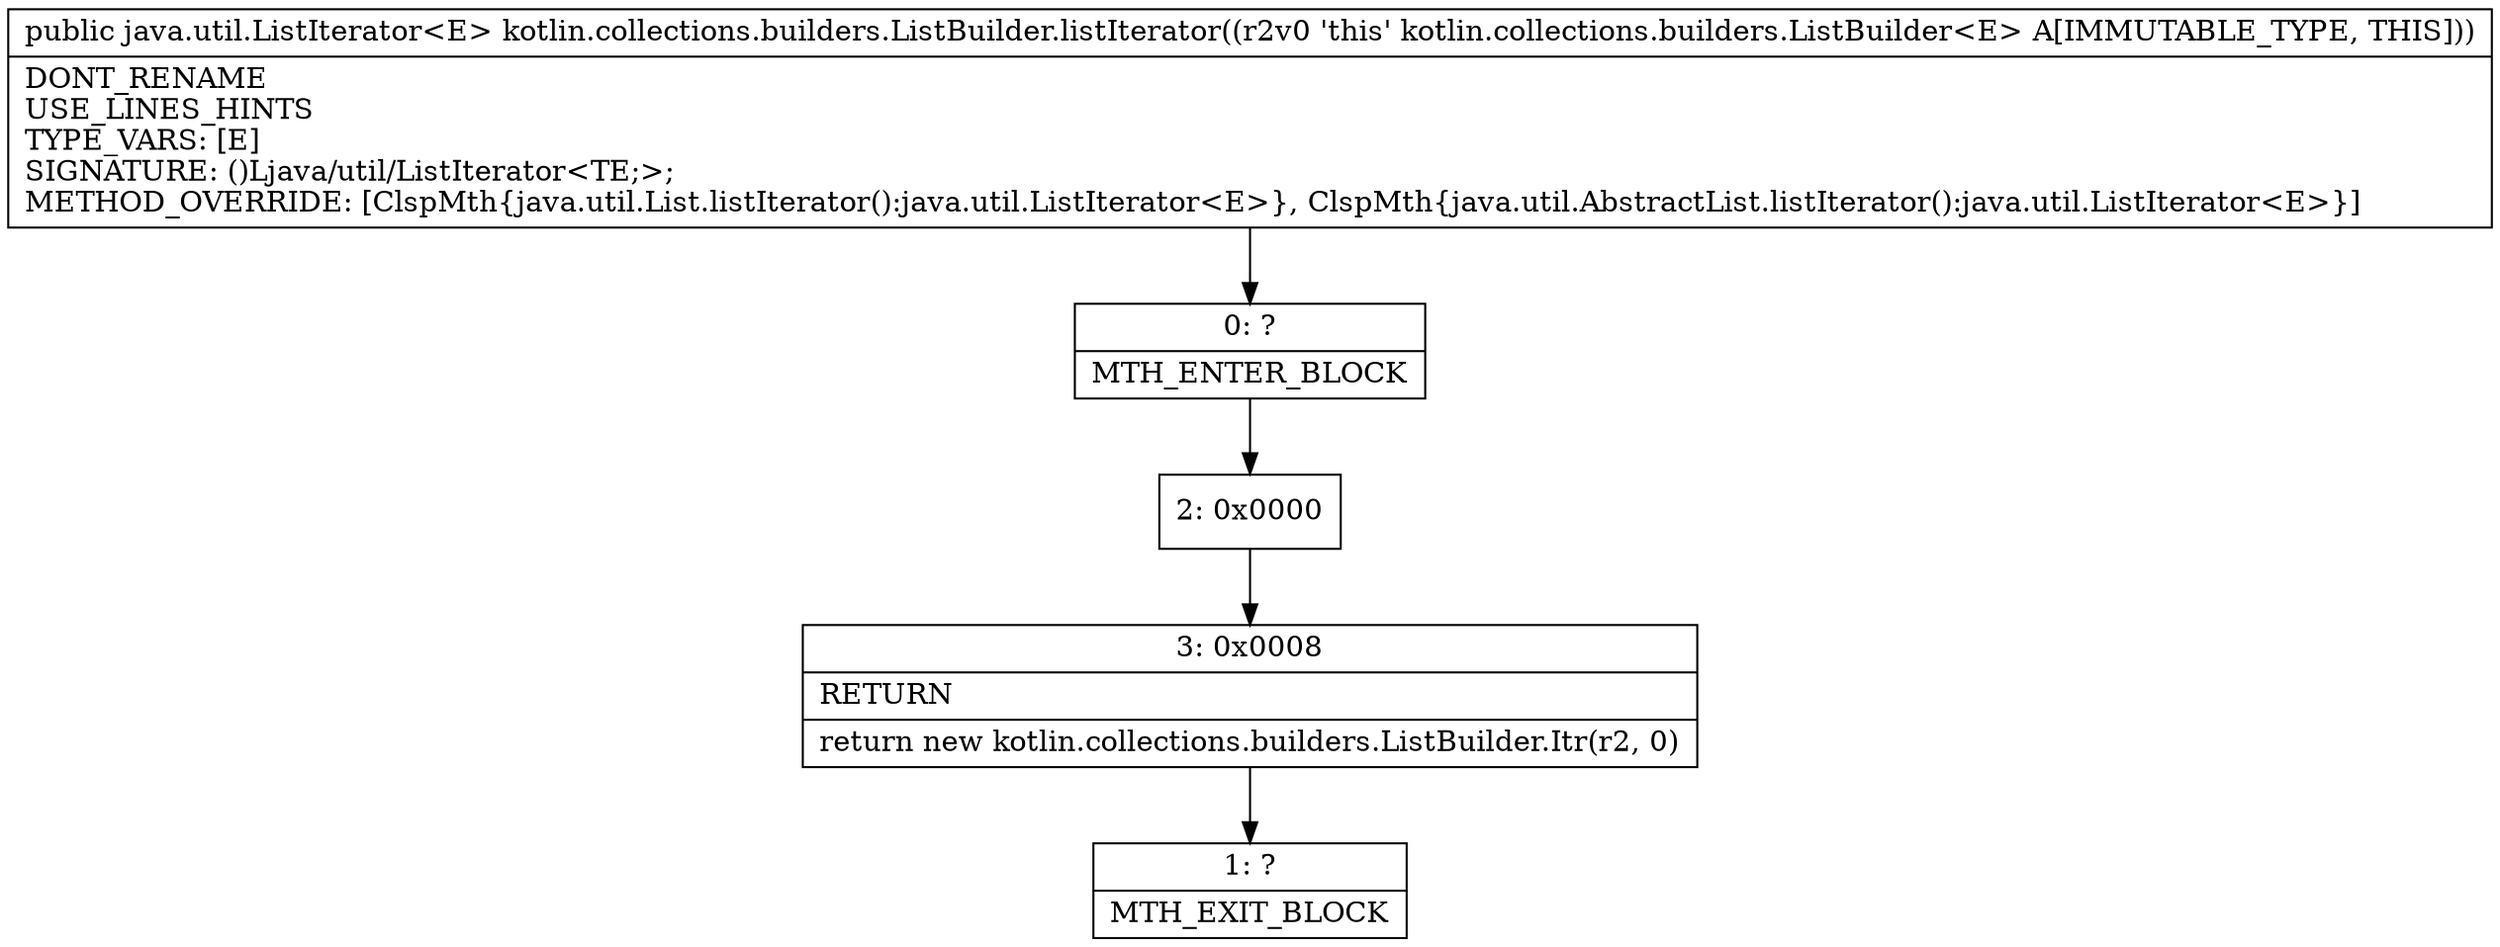 digraph "CFG forkotlin.collections.builders.ListBuilder.listIterator()Ljava\/util\/ListIterator;" {
Node_0 [shape=record,label="{0\:\ ?|MTH_ENTER_BLOCK\l}"];
Node_2 [shape=record,label="{2\:\ 0x0000}"];
Node_3 [shape=record,label="{3\:\ 0x0008|RETURN\l|return new kotlin.collections.builders.ListBuilder.Itr(r2, 0)\l}"];
Node_1 [shape=record,label="{1\:\ ?|MTH_EXIT_BLOCK\l}"];
MethodNode[shape=record,label="{public java.util.ListIterator\<E\> kotlin.collections.builders.ListBuilder.listIterator((r2v0 'this' kotlin.collections.builders.ListBuilder\<E\> A[IMMUTABLE_TYPE, THIS]))  | DONT_RENAME\lUSE_LINES_HINTS\lTYPE_VARS: [E]\lSIGNATURE: ()Ljava\/util\/ListIterator\<TE;\>;\lMETHOD_OVERRIDE: [ClspMth\{java.util.List.listIterator():java.util.ListIterator\<E\>\}, ClspMth\{java.util.AbstractList.listIterator():java.util.ListIterator\<E\>\}]\l}"];
MethodNode -> Node_0;Node_0 -> Node_2;
Node_2 -> Node_3;
Node_3 -> Node_1;
}

